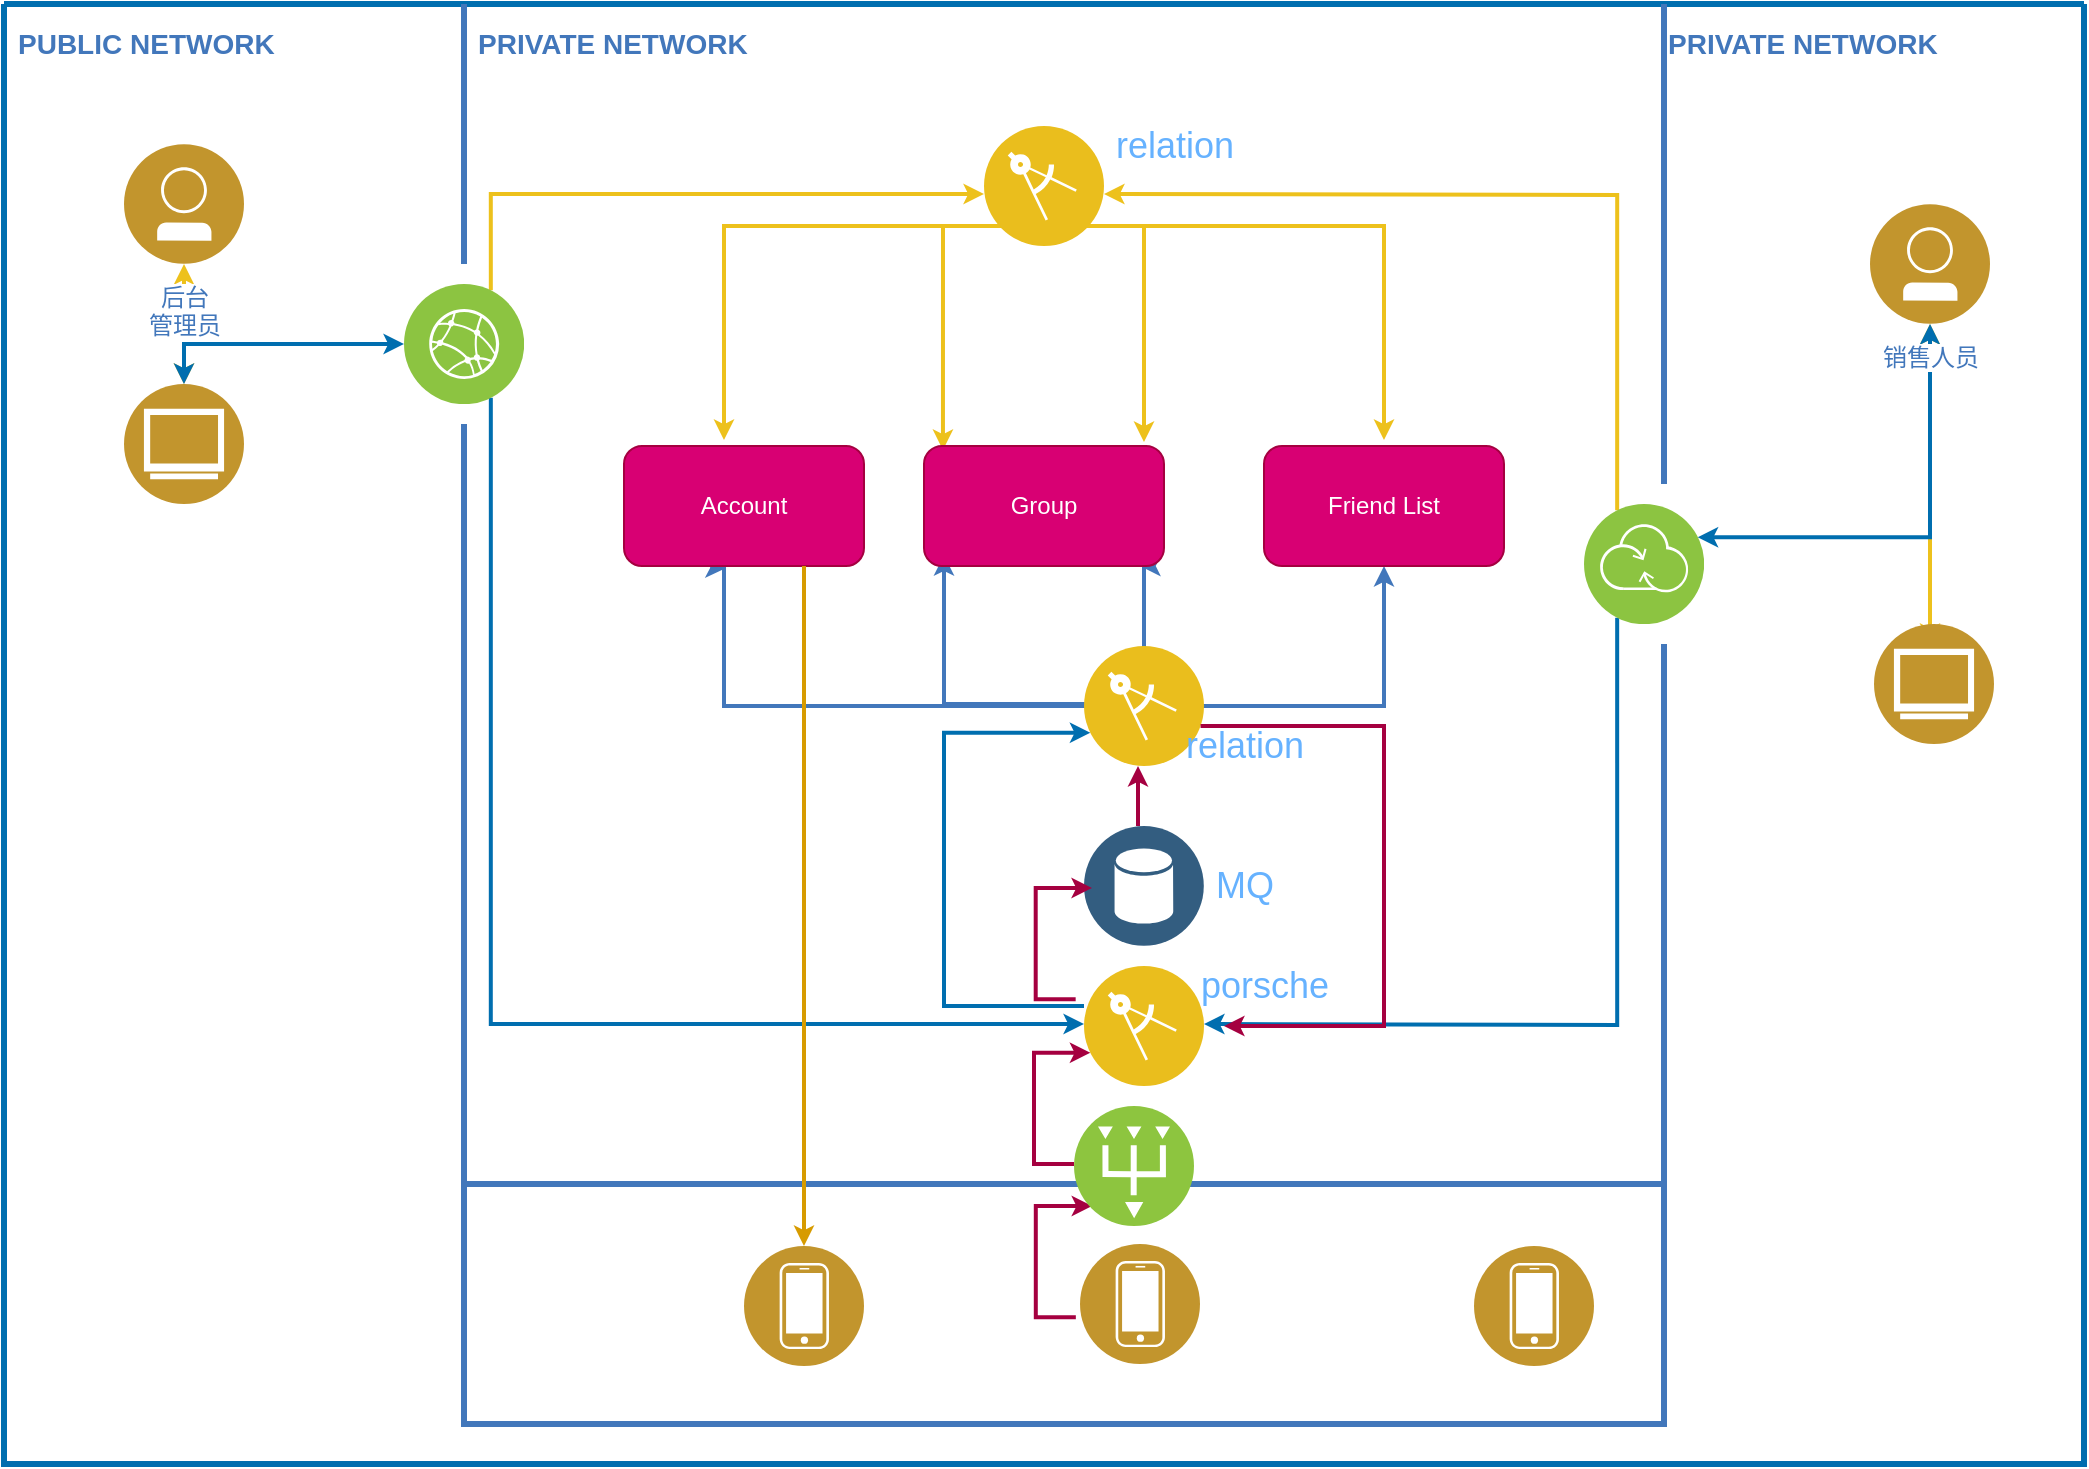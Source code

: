 <mxfile version="14.1.3" type="github">
  <diagram id="2f404044-711c-603c-8f00-f6bb4c023d3c" name="Page-1">
    <mxGraphModel dx="1303" dy="805" grid="1" gridSize="10" guides="1" tooltips="1" connect="1" arrows="1" fold="1" page="1" pageScale="1" pageWidth="1169" pageHeight="827" background="#ffffff" math="0" shadow="0">
      <root>
        <mxCell id="0" />
        <mxCell id="1" parent="0" />
        <mxCell id="21" value="" style="swimlane;shadow=0;strokeColor=#006EAF;fillColor=#1ba1e2;fontColor=#ffffff;align=right;startSize=0;collapsible=0;noLabel=1;strokeWidth=3;" parent="1" vertex="1">
          <mxGeometry x="80" y="49" width="1040" height="730" as="geometry" />
        </mxCell>
        <mxCell id="23" style="edgeStyle=orthogonalEdgeStyle;rounded=0;html=1;labelBackgroundColor=#ffffff;jettySize=auto;orthogonalLoop=1;strokeColor=#EDC11C;fontColor=#000000;startArrow=classic;startFill=1;strokeWidth=2;endSize=4;startSize=4;" parent="21" source="2" edge="1">
          <mxGeometry relative="1" as="geometry">
            <mxPoint x="90" y="190" as="targetPoint" />
          </mxGeometry>
        </mxCell>
        <mxCell id="31" style="edgeStyle=orthogonalEdgeStyle;rounded=0;html=1;entryX=0.25;entryY=0;labelBackgroundColor=#ffffff;jettySize=auto;orthogonalLoop=1;strokeColor=#EDC11C;fontColor=#000000;startArrow=classic;strokeWidth=2;endSize=4;startSize=4;endArrow=none;endFill=0;" parent="21" target="13" edge="1">
          <mxGeometry relative="1" as="geometry">
            <mxPoint x="550" y="95" as="sourcePoint" />
          </mxGeometry>
        </mxCell>
        <mxCell id="32" style="edgeStyle=orthogonalEdgeStyle;rounded=0;html=1;entryX=0.75;entryY=0;labelBackgroundColor=#ffffff;jettySize=auto;orthogonalLoop=1;strokeColor=#EDC11C;fontColor=#000000;startArrow=classic;strokeWidth=2;endSize=4;startSize=4;endArrow=none;endFill=0;" parent="21" target="5" edge="1">
          <mxGeometry relative="1" as="geometry">
            <Array as="points">
              <mxPoint x="243" y="95" />
            </Array>
            <mxPoint x="490" y="95" as="sourcePoint" />
          </mxGeometry>
        </mxCell>
        <mxCell id="27" style="edgeStyle=orthogonalEdgeStyle;rounded=0;html=1;labelBackgroundColor=#ffffff;jettySize=auto;orthogonalLoop=1;strokeColor=#4277BB;fontColor=#000000;strokeWidth=2;endSize=4;startSize=4;startArrow=classic;startFill=1;exitX=0.425;exitY=1.017;exitDx=0;exitDy=0;exitPerimeter=0;entryX=0.5;entryY=1;entryDx=0;entryDy=0;" parent="21" source="w96-KTKLScIXot9OqA33-70" target="w96-KTKLScIXot9OqA33-72" edge="1">
          <mxGeometry relative="1" as="geometry">
            <Array as="points">
              <mxPoint x="360" y="282" />
              <mxPoint x="360" y="351" />
              <mxPoint x="690" y="351" />
            </Array>
            <mxPoint x="360" y="291" as="sourcePoint" />
            <mxPoint x="690" y="291" as="targetPoint" />
          </mxGeometry>
        </mxCell>
        <mxCell id="29" style="edgeStyle=orthogonalEdgeStyle;rounded=0;html=1;labelBackgroundColor=#ffffff;jettySize=auto;orthogonalLoop=1;strokeColor=#EDC11C;fontColor=#000000;startArrow=classic;strokeWidth=2;endSize=4;startSize=4;" parent="21" edge="1">
          <mxGeometry relative="1" as="geometry">
            <Array as="points">
              <mxPoint x="360" y="111" />
              <mxPoint x="690" y="111" />
            </Array>
            <mxPoint x="360" y="218" as="sourcePoint" />
            <mxPoint x="690" y="218" as="targetPoint" />
          </mxGeometry>
        </mxCell>
        <mxCell id="28" style="edgeStyle=orthogonalEdgeStyle;rounded=0;html=1;labelBackgroundColor=#ffffff;jettySize=auto;orthogonalLoop=1;strokeColor=#4277BB;fontColor=#000000;strokeWidth=2;endSize=4;startSize=4;startArrow=classic;startFill=1;entryX=0.9;entryY=1;entryDx=0;entryDy=0;entryPerimeter=0;" parent="21" target="w96-KTKLScIXot9OqA33-71" edge="1">
          <mxGeometry relative="1" as="geometry">
            <Array as="points">
              <mxPoint x="470" y="350" />
              <mxPoint x="570" y="350" />
              <mxPoint x="570" y="281" />
            </Array>
            <mxPoint x="470" y="275.58" as="sourcePoint" />
            <mxPoint x="570" y="295" as="targetPoint" />
          </mxGeometry>
        </mxCell>
        <mxCell id="30" style="edgeStyle=orthogonalEdgeStyle;rounded=0;html=1;labelBackgroundColor=#ffffff;jettySize=auto;orthogonalLoop=1;strokeColor=#EDC11C;fontColor=#000000;startArrow=classic;strokeWidth=2;endSize=4;startSize=4;exitX=0.079;exitY=0.033;exitDx=0;exitDy=0;exitPerimeter=0;" parent="21" source="w96-KTKLScIXot9OqA33-71" edge="1">
          <mxGeometry relative="1" as="geometry">
            <Array as="points">
              <mxPoint x="470" y="111" />
              <mxPoint x="570" y="111" />
            </Array>
            <mxPoint x="470" y="200.42" as="sourcePoint" />
            <mxPoint x="570" y="219" as="targetPoint" />
          </mxGeometry>
        </mxCell>
        <mxCell id="26" style="edgeStyle=orthogonalEdgeStyle;rounded=0;html=1;labelBackgroundColor=#ffffff;jettySize=auto;orthogonalLoop=1;strokeColor=#006EAF;fontColor=#000000;entryX=0.75;entryY=1;strokeWidth=2;endSize=4;startSize=4;startArrow=classic;startFill=1;endArrow=none;endFill=0;fillColor=#1ba1e2;" parent="21" target="5" edge="1">
          <mxGeometry relative="1" as="geometry">
            <Array as="points">
              <mxPoint x="243" y="510" />
            </Array>
            <mxPoint x="540" y="510" as="sourcePoint" />
          </mxGeometry>
        </mxCell>
        <mxCell id="38" style="edgeStyle=orthogonalEdgeStyle;rounded=0;html=1;entryX=0.25;entryY=1;labelBackgroundColor=#ffffff;jettySize=auto;orthogonalLoop=1;strokeColor=#006EAF;fontColor=#000000;strokeWidth=2;endSize=4;startSize=4;startArrow=classic;startFill=1;endArrow=none;endFill=0;fillColor=#1ba1e2;" parent="21" target="13" edge="1">
          <mxGeometry relative="1" as="geometry">
            <mxPoint x="600" y="510" as="sourcePoint" />
          </mxGeometry>
        </mxCell>
        <mxCell id="33" style="edgeStyle=orthogonalEdgeStyle;rounded=0;html=1;labelBackgroundColor=#ffffff;jettySize=auto;orthogonalLoop=1;strokeColor=#EDC11C;fontColor=#000000;startArrow=classic;strokeWidth=2;endSize=4;startSize=4;" parent="21" source="14" edge="1">
          <mxGeometry relative="1" as="geometry">
            <mxPoint x="963" y="320" as="targetPoint" />
          </mxGeometry>
        </mxCell>
        <mxCell id="34" style="edgeStyle=orthogonalEdgeStyle;rounded=0;html=1;entryX=1;entryY=0.25;labelBackgroundColor=#ffffff;jettySize=auto;orthogonalLoop=1;strokeColor=#006EAF;fontColor=#000000;startArrow=classic;strokeWidth=2;endSize=4;startSize=4;fillColor=#1ba1e2;" parent="21" source="14" target="13" edge="1">
          <mxGeometry relative="1" as="geometry">
            <mxPoint x="859.706" y="266.824" as="targetPoint" />
            <Array as="points">
              <mxPoint x="963" y="267" />
            </Array>
          </mxGeometry>
        </mxCell>
        <mxCell id="2" value="后台&lt;br&gt;管理员" style="aspect=fixed;perimeter=ellipsePerimeter;html=1;align=center;shadow=0;dashed=0;image;image=img/lib/ibm/users/user.svg;strokeColor=#FF0000;fillColor=#FFFF66;gradientColor=none;fontColor=#4277BB;labelBackgroundColor=#ffffff;fontSize=12;spacingTop=3;" parent="21" vertex="1">
          <mxGeometry x="60" y="70" width="60" height="60" as="geometry" />
        </mxCell>
        <mxCell id="62" style="edgeStyle=orthogonalEdgeStyle;rounded=0;html=1;labelBackgroundColor=#ffffff;startArrow=classic;startFill=1;startSize=4;endSize=4;jettySize=auto;orthogonalLoop=1;strokeColor=#006EAF;strokeWidth=2;fontSize=12;fontColor=#4277BB;fillColor=#1ba1e2;" parent="21" target="5" edge="1">
          <mxGeometry relative="1" as="geometry">
            <Array as="points">
              <mxPoint x="90" y="170" />
            </Array>
            <mxPoint x="90" y="190" as="sourcePoint" />
          </mxGeometry>
        </mxCell>
        <mxCell id="5" value="" style="aspect=fixed;perimeter=ellipsePerimeter;html=1;align=center;shadow=0;dashed=0;image;image=img/lib/ibm/infrastructure/edge_services.svg;strokeColor=#FF0000;fillColor=#FFFF66;gradientColor=none;fontColor=#4277BB;labelBackgroundColor=#ffffff;spacingTop=3;" parent="21" vertex="1">
          <mxGeometry x="200" y="140" width="60" height="60" as="geometry" />
        </mxCell>
        <mxCell id="13" value="&lt;br&gt;" style="aspect=fixed;perimeter=ellipsePerimeter;html=1;align=center;shadow=0;dashed=0;image;image=img/lib/ibm/infrastructure/transformation_connectivity.svg;strokeColor=#FF0000;fillColor=#FFFF66;gradientColor=none;fontColor=#4277BB;labelBackgroundColor=#ffffff;spacingTop=3;" parent="21" vertex="1">
          <mxGeometry x="790" y="250" width="60" height="60" as="geometry" />
        </mxCell>
        <mxCell id="14" value="销售人员" style="aspect=fixed;perimeter=ellipsePerimeter;html=1;align=center;shadow=0;dashed=0;image;image=img/lib/ibm/users/user.svg;strokeColor=#FF0000;fillColor=#FFFF66;gradientColor=none;fontColor=#4277BB;labelBackgroundColor=#ffffff;spacingTop=3;" parent="21" vertex="1">
          <mxGeometry x="933" y="100" width="60" height="60" as="geometry" />
        </mxCell>
        <mxCell id="39" value="" style="swimlane;shadow=0;labelBackgroundColor=#007FFF;strokeColor=#4277BB;fillColor=none;gradientColor=none;fontColor=#000000;align=right;collapsible=0;startSize=0;strokeWidth=3;" parent="21" vertex="1">
          <mxGeometry x="230" y="590" width="600" height="120" as="geometry" />
        </mxCell>
        <mxCell id="I-lYZA_v-WWdvQ03mxnC-62" value="" style="aspect=fixed;perimeter=ellipsePerimeter;html=1;align=center;shadow=0;dashed=0;fontColor=#4277BB;labelBackgroundColor=#ffffff;fontSize=12;spacingTop=3;image;image=img/lib/ibm/users/device.svg;" parent="39" vertex="1">
          <mxGeometry x="140" y="31" width="60" height="60" as="geometry" />
        </mxCell>
        <mxCell id="I-lYZA_v-WWdvQ03mxnC-63" value="" style="aspect=fixed;perimeter=ellipsePerimeter;html=1;align=center;shadow=0;dashed=0;fontColor=#4277BB;labelBackgroundColor=#ffffff;fontSize=12;spacingTop=3;image;image=img/lib/ibm/users/device.svg;" parent="39" vertex="1">
          <mxGeometry x="308" y="30" width="60" height="60" as="geometry" />
        </mxCell>
        <mxCell id="I-lYZA_v-WWdvQ03mxnC-64" value="" style="aspect=fixed;perimeter=ellipsePerimeter;html=1;align=center;shadow=0;dashed=0;fontColor=#4277BB;labelBackgroundColor=#ffffff;fontSize=12;spacingTop=3;image;image=img/lib/ibm/users/device.svg;" parent="39" vertex="1">
          <mxGeometry x="505" y="31" width="60" height="60" as="geometry" />
        </mxCell>
        <mxCell id="w96-KTKLScIXot9OqA33-68" style="edgeStyle=orthogonalEdgeStyle;rounded=0;html=1;entryX=0;entryY=0.75;labelBackgroundColor=#ffffff;jettySize=auto;orthogonalLoop=1;strokeColor=#A50040;fontColor=#000000;strokeWidth=2;endSize=4;startSize=4;entryDx=0;entryDy=0;fillColor=#d80073;" edge="1" parent="39">
          <mxGeometry relative="1" as="geometry">
            <mxPoint x="314.087" y="11.016" as="targetPoint" />
            <Array as="points">
              <mxPoint x="285.92" y="66.6" />
              <mxPoint x="285.92" y="10.6" />
            </Array>
            <mxPoint x="305.92" y="66.6" as="sourcePoint" />
          </mxGeometry>
        </mxCell>
        <mxCell id="22" value="PUBLIC NETWORK" style="text;html=1;align=left;verticalAlign=middle;fontColor=#4277BB;shadow=0;dashed=0;strokeColor=none;fillColor=none;labelBackgroundColor=none;fontStyle=1;fontSize=14;spacingLeft=5;" parent="21" vertex="1">
          <mxGeometry y="10" width="150" height="20" as="geometry" />
        </mxCell>
        <mxCell id="43" value="" style="line;strokeWidth=3;direction=south;html=1;shadow=0;labelBackgroundColor=none;fillColor=none;gradientColor=none;fontSize=12;fontColor=#4277BB;align=right;strokeColor=#4277BB;" parent="21" vertex="1">
          <mxGeometry x="225" width="10" height="130" as="geometry" />
        </mxCell>
        <mxCell id="44" value="" style="line;strokeWidth=3;direction=south;html=1;shadow=0;labelBackgroundColor=none;fillColor=none;gradientColor=none;fontSize=12;fontColor=#4277BB;align=right;strokeColor=#4277BB;" parent="21" vertex="1">
          <mxGeometry x="225" y="210" width="10" height="380" as="geometry" />
        </mxCell>
        <mxCell id="46" value="" style="line;strokeWidth=3;direction=south;html=1;shadow=0;labelBackgroundColor=none;fillColor=none;gradientColor=none;fontSize=12;fontColor=#4277BB;align=right;strokeColor=#4277BB;" parent="21" vertex="1">
          <mxGeometry x="825" y="320" width="10" height="270" as="geometry" />
        </mxCell>
        <mxCell id="47" value="" style="line;strokeWidth=3;direction=south;html=1;shadow=0;labelBackgroundColor=none;fillColor=none;gradientColor=none;fontSize=12;fontColor=#4277BB;align=right;strokeColor=#4277BB;" parent="21" vertex="1">
          <mxGeometry x="825" width="10" height="240" as="geometry" />
        </mxCell>
        <mxCell id="48" value="PRIVATE NETWORK" style="text;html=1;align=left;verticalAlign=middle;fontColor=#4277BB;shadow=0;dashed=0;strokeColor=none;fillColor=none;labelBackgroundColor=none;fontStyle=1;fontSize=14;spacingLeft=5;" parent="21" vertex="1">
          <mxGeometry x="230" y="10" width="150" height="20" as="geometry" />
        </mxCell>
        <mxCell id="49" value="PRIVATE NETWORK" style="text;html=1;align=left;verticalAlign=middle;fontColor=#4277BB;shadow=0;dashed=0;strokeColor=none;fillColor=none;labelBackgroundColor=none;fontStyle=1;fontSize=14;spacingLeft=5;" parent="21" vertex="1">
          <mxGeometry x="825" y="10" width="185" height="20" as="geometry" />
        </mxCell>
        <mxCell id="I-lYZA_v-WWdvQ03mxnC-65" value="" style="aspect=fixed;perimeter=ellipsePerimeter;html=1;align=center;shadow=0;dashed=0;fontColor=#4277BB;labelBackgroundColor=#ffffff;fontSize=12;spacingTop=3;image;image=img/lib/ibm/vpc/PublicGateway.svg;direction=south;" parent="21" vertex="1">
          <mxGeometry x="535" y="551" width="60" height="60" as="geometry" />
        </mxCell>
        <mxCell id="I-lYZA_v-WWdvQ03mxnC-66" value="" style="aspect=fixed;perimeter=ellipsePerimeter;html=1;align=center;shadow=0;dashed=0;fontColor=#4277BB;labelBackgroundColor=#ffffff;fontSize=12;spacingTop=3;image;image=img/lib/ibm/applications/enterprise_applications.svg;" parent="21" vertex="1">
          <mxGeometry x="540" y="481" width="60" height="60" as="geometry" />
        </mxCell>
        <mxCell id="I-lYZA_v-WWdvQ03mxnC-69" value="" style="aspect=fixed;perimeter=ellipsePerimeter;html=1;align=center;shadow=0;dashed=0;fontColor=#4277BB;labelBackgroundColor=#ffffff;fontSize=12;spacingTop=3;image;image=img/lib/ibm/users/browser.svg;" parent="21" vertex="1">
          <mxGeometry x="60" y="190" width="60" height="60" as="geometry" />
        </mxCell>
        <mxCell id="I-lYZA_v-WWdvQ03mxnC-70" value="" style="aspect=fixed;perimeter=ellipsePerimeter;html=1;align=center;shadow=0;dashed=0;fontColor=#4277BB;labelBackgroundColor=#ffffff;fontSize=12;spacingTop=3;image;image=img/lib/ibm/users/browser.svg;" parent="21" vertex="1">
          <mxGeometry x="935" y="310" width="60" height="60" as="geometry" />
        </mxCell>
        <mxCell id="w96-KTKLScIXot9OqA33-62" value="" style="aspect=fixed;perimeter=ellipsePerimeter;html=1;align=center;shadow=0;dashed=0;fontColor=#4277BB;labelBackgroundColor=#ffffff;fontSize=12;spacingTop=3;image;image=img/lib/ibm/applications/enterprise_applications.svg;" vertex="1" parent="21">
          <mxGeometry x="540" y="321" width="60" height="60" as="geometry" />
        </mxCell>
        <mxCell id="w96-KTKLScIXot9OqA33-65" style="edgeStyle=orthogonalEdgeStyle;rounded=0;html=1;entryX=0;entryY=0.75;labelBackgroundColor=#ffffff;jettySize=auto;orthogonalLoop=1;strokeColor=#A50040;fontColor=#000000;strokeWidth=2;endSize=4;startSize=4;entryDx=0;entryDy=0;fillColor=#d80073;" edge="1" parent="21" target="I-lYZA_v-WWdvQ03mxnC-66">
          <mxGeometry relative="1" as="geometry">
            <mxPoint x="452" y="390" as="targetPoint" />
            <Array as="points">
              <mxPoint x="515" y="580" />
              <mxPoint x="515" y="524" />
            </Array>
            <mxPoint x="535" y="580" as="sourcePoint" />
          </mxGeometry>
        </mxCell>
        <mxCell id="w96-KTKLScIXot9OqA33-66" value="" style="aspect=fixed;perimeter=ellipsePerimeter;html=1;align=center;shadow=0;dashed=0;image;image=img/lib/ibm/data/data_services.svg;strokeColor=#FF0000;fillColor=#FFFF66;gradientColor=none;fontColor=#4277BB;labelBackgroundColor=#ffffff;spacingTop=3;" vertex="1" parent="21">
          <mxGeometry x="540" y="411" width="60" height="60" as="geometry" />
        </mxCell>
        <mxCell id="w96-KTKLScIXot9OqA33-67" style="edgeStyle=orthogonalEdgeStyle;rounded=0;html=1;entryX=0;entryY=0.75;labelBackgroundColor=#ffffff;jettySize=auto;orthogonalLoop=1;strokeColor=#A50040;fontColor=#000000;strokeWidth=2;endSize=4;startSize=4;entryDx=0;entryDy=0;fillColor=#d80073;" edge="1" parent="21">
          <mxGeometry relative="1" as="geometry">
            <mxPoint x="543.997" y="442.016" as="targetPoint" />
            <Array as="points">
              <mxPoint x="515.83" y="497.6" />
              <mxPoint x="515.83" y="441.6" />
            </Array>
            <mxPoint x="535.83" y="497.6" as="sourcePoint" />
          </mxGeometry>
        </mxCell>
        <mxCell id="w96-KTKLScIXot9OqA33-69" style="edgeStyle=orthogonalEdgeStyle;rounded=0;html=1;labelBackgroundColor=#ffffff;jettySize=auto;orthogonalLoop=1;strokeColor=#A50040;fontColor=#000000;strokeWidth=2;endSize=4;startSize=4;fillColor=#d80073;" edge="1" parent="21">
          <mxGeometry relative="1" as="geometry">
            <mxPoint x="567" y="381" as="targetPoint" />
            <Array as="points">
              <mxPoint x="566.83" y="411" />
              <mxPoint x="566.83" y="355" />
            </Array>
            <mxPoint x="567" y="411" as="sourcePoint" />
          </mxGeometry>
        </mxCell>
        <mxCell id="w96-KTKLScIXot9OqA33-70" value="Account" style="rounded=1;whiteSpace=wrap;html=1;fillColor=#d80073;strokeColor=#A50040;fontColor=#ffffff;" vertex="1" parent="21">
          <mxGeometry x="310" y="221" width="120" height="60" as="geometry" />
        </mxCell>
        <mxCell id="w96-KTKLScIXot9OqA33-71" value="Group" style="rounded=1;whiteSpace=wrap;html=1;fillColor=#d80073;strokeColor=#A50040;fontColor=#ffffff;" vertex="1" parent="21">
          <mxGeometry x="460" y="221" width="120" height="60" as="geometry" />
        </mxCell>
        <mxCell id="w96-KTKLScIXot9OqA33-72" value="Friend List" style="rounded=1;whiteSpace=wrap;html=1;fillColor=#d80073;strokeColor=#A50040;fontColor=#ffffff;" vertex="1" parent="21">
          <mxGeometry x="630" y="221" width="120" height="60" as="geometry" />
        </mxCell>
        <mxCell id="w96-KTKLScIXot9OqA33-73" value="" style="aspect=fixed;perimeter=ellipsePerimeter;html=1;align=center;shadow=0;dashed=0;fontColor=#4277BB;labelBackgroundColor=#ffffff;fontSize=12;spacingTop=3;image;image=img/lib/ibm/applications/enterprise_applications.svg;" vertex="1" parent="21">
          <mxGeometry x="490" y="61" width="60" height="60" as="geometry" />
        </mxCell>
        <mxCell id="w96-KTKLScIXot9OqA33-75" value="&lt;font color=&quot;#66b2ff&quot; style=&quot;font-size: 18px&quot;&gt;MQ&lt;/font&gt;" style="text;html=1;resizable=0;autosize=1;align=center;verticalAlign=middle;points=[];fillColor=none;strokeColor=none;rounded=0;" vertex="1" parent="21">
          <mxGeometry x="600" y="431" width="40" height="20" as="geometry" />
        </mxCell>
        <mxCell id="w96-KTKLScIXot9OqA33-76" value="&lt;font color=&quot;#66b2ff&quot;&gt;&lt;span style=&quot;font-size: 18px&quot;&gt;porsche&lt;/span&gt;&lt;/font&gt;" style="text;html=1;resizable=0;autosize=1;align=center;verticalAlign=middle;points=[];fillColor=none;strokeColor=none;rounded=0;" vertex="1" parent="21">
          <mxGeometry x="590" y="481" width="80" height="20" as="geometry" />
        </mxCell>
        <mxCell id="w96-KTKLScIXot9OqA33-77" value="&lt;font color=&quot;#66b2ff&quot;&gt;&lt;span style=&quot;font-size: 18px&quot;&gt;relation&lt;/span&gt;&lt;/font&gt;" style="text;html=1;resizable=0;autosize=1;align=center;verticalAlign=middle;points=[];fillColor=none;strokeColor=none;rounded=0;" vertex="1" parent="21">
          <mxGeometry x="585" y="361" width="70" height="20" as="geometry" />
        </mxCell>
        <mxCell id="w96-KTKLScIXot9OqA33-78" value="&lt;font color=&quot;#66b2ff&quot;&gt;&lt;span style=&quot;font-size: 18px&quot;&gt;relation&lt;/span&gt;&lt;/font&gt;" style="text;html=1;resizable=0;autosize=1;align=center;verticalAlign=middle;points=[];fillColor=none;strokeColor=none;rounded=0;" vertex="1" parent="21">
          <mxGeometry x="550" y="61" width="70" height="20" as="geometry" />
        </mxCell>
        <mxCell id="w96-KTKLScIXot9OqA33-79" style="edgeStyle=orthogonalEdgeStyle;rounded=0;html=1;labelBackgroundColor=#ffffff;jettySize=auto;orthogonalLoop=1;strokeColor=#A50040;fontColor=#000000;strokeWidth=2;endSize=4;startSize=4;fillColor=#d80073;" edge="1" parent="21" source="w96-KTKLScIXot9OqA33-62">
          <mxGeometry relative="1" as="geometry">
            <mxPoint x="610" y="511" as="targetPoint" />
            <Array as="points">
              <mxPoint x="690" y="361" />
              <mxPoint x="690" y="511" />
            </Array>
            <mxPoint x="710.03" y="436.6" as="sourcePoint" />
          </mxGeometry>
        </mxCell>
        <mxCell id="w96-KTKLScIXot9OqA33-80" style="edgeStyle=orthogonalEdgeStyle;rounded=0;html=1;labelBackgroundColor=#ffffff;jettySize=auto;orthogonalLoop=1;strokeColor=#d79b00;fontColor=#000000;strokeWidth=2;endSize=4;startSize=4;startArrow=classic;startFill=1;endArrow=none;endFill=0;gradientColor=#ffa500;fillColor=#ffcd28;exitX=0.5;exitY=0;exitDx=0;exitDy=0;" edge="1" parent="21" source="I-lYZA_v-WWdvQ03mxnC-62" target="w96-KTKLScIXot9OqA33-70">
          <mxGeometry relative="1" as="geometry">
            <Array as="points">
              <mxPoint x="400" y="331" />
              <mxPoint x="400" y="331" />
            </Array>
            <mxPoint x="550" y="520" as="sourcePoint" />
            <mxPoint x="253.416" y="206.833" as="targetPoint" />
          </mxGeometry>
        </mxCell>
        <mxCell id="w96-KTKLScIXot9OqA33-84" style="edgeStyle=orthogonalEdgeStyle;rounded=0;html=1;labelBackgroundColor=#ffffff;jettySize=auto;orthogonalLoop=1;strokeColor=#006EAF;fontColor=#000000;strokeWidth=2;endSize=4;startSize=4;startArrow=classic;startFill=1;endArrow=none;endFill=0;fillColor=#1ba1e2;exitX=0;exitY=0.75;exitDx=0;exitDy=0;" edge="1" parent="21" source="w96-KTKLScIXot9OqA33-62">
          <mxGeometry relative="1" as="geometry">
            <Array as="points">
              <mxPoint x="470" y="364" />
              <mxPoint x="470" y="501" />
              <mxPoint x="540" y="501" />
            </Array>
            <mxPoint x="550" y="520" as="sourcePoint" />
            <mxPoint x="540" y="501" as="targetPoint" />
          </mxGeometry>
        </mxCell>
      </root>
    </mxGraphModel>
  </diagram>
</mxfile>
